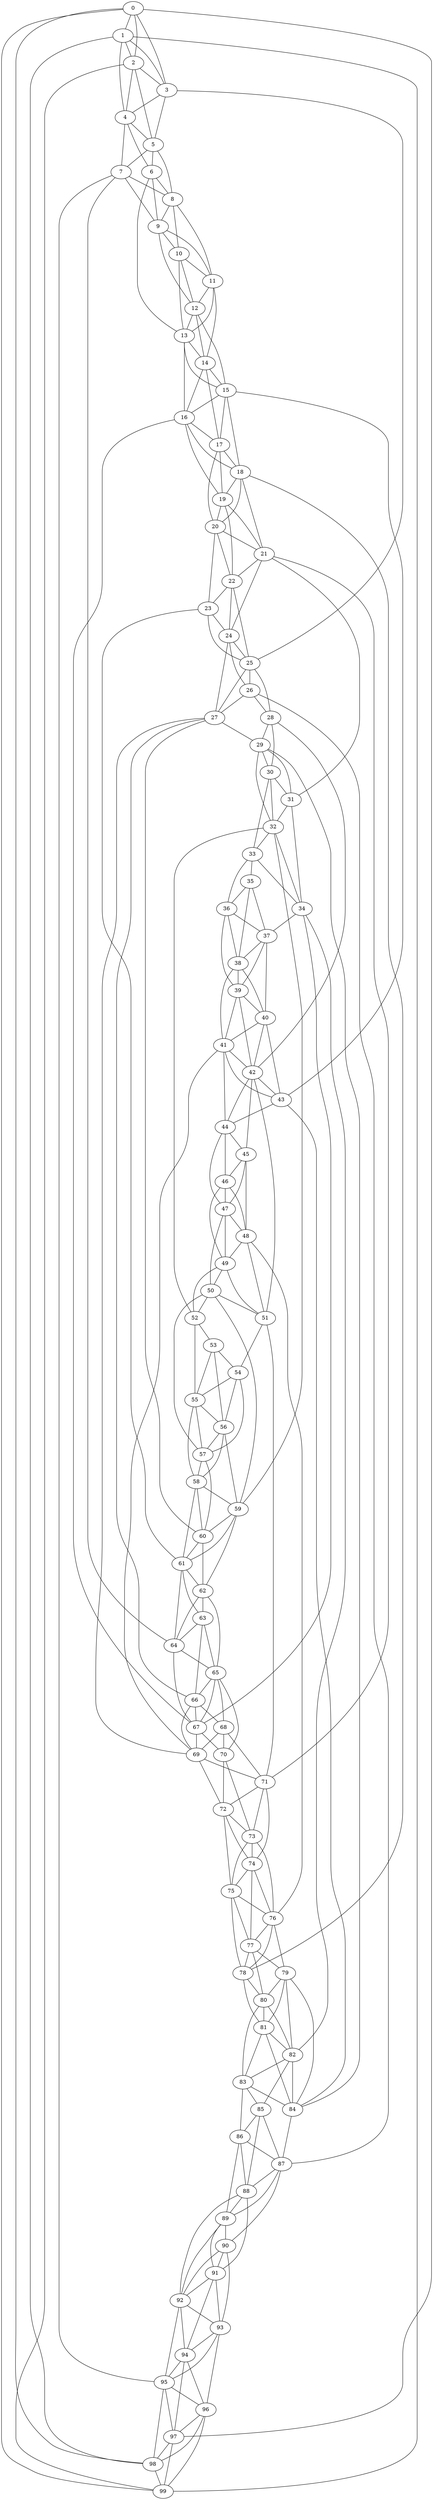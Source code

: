 strict graph "watts_strogatz_graph(100,6,0.1)" {
0;
1;
2;
3;
4;
5;
6;
7;
8;
9;
10;
11;
12;
13;
14;
15;
16;
17;
18;
19;
20;
21;
22;
23;
24;
25;
26;
27;
28;
29;
30;
31;
32;
33;
34;
35;
36;
37;
38;
39;
40;
41;
42;
43;
44;
45;
46;
47;
48;
49;
50;
51;
52;
53;
54;
55;
56;
57;
58;
59;
60;
61;
62;
63;
64;
65;
66;
67;
68;
69;
70;
71;
72;
73;
74;
75;
76;
77;
78;
79;
80;
81;
82;
83;
84;
85;
86;
87;
88;
89;
90;
91;
92;
93;
94;
95;
96;
97;
98;
99;
0 -- 1  [is_available=True, prob="1.0"];
0 -- 2  [is_available=True, prob="0.100113629104"];
0 -- 3  [is_available=True, prob="0.338003311064"];
0 -- 97  [is_available=True, prob="1.0"];
0 -- 98  [is_available=True, prob="0.572803785933"];
0 -- 99  [is_available=True, prob="0.391478106733"];
1 -- 2  [is_available=True, prob="0.00150531740073"];
1 -- 99  [is_available=True, prob="0.946135141157"];
1 -- 4  [is_available=True, prob="0.240842902477"];
1 -- 98  [is_available=True, prob="0.465221668883"];
1 -- 3  [is_available=True, prob="0.00621070388001"];
2 -- 3  [is_available=True, prob="0.77022236038"];
2 -- 4  [is_available=True, prob="0.916428595622"];
2 -- 5  [is_available=True, prob="0.547011110107"];
2 -- 99  [is_available=True, prob="0.0713366265351"];
3 -- 4  [is_available=True, prob="1.0"];
3 -- 5  [is_available=True, prob="0.29415335402"];
3 -- 25  [is_available=True, prob="0.128388013929"];
4 -- 5  [is_available=True, prob="0.775749548029"];
4 -- 6  [is_available=True, prob="0.933806390644"];
4 -- 7  [is_available=True, prob="0.556442128826"];
5 -- 6  [is_available=True, prob="1.0"];
5 -- 7  [is_available=True, prob="0.0860016058452"];
5 -- 8  [is_available=True, prob="0.923190941443"];
6 -- 8  [is_available=True, prob="0.614539158052"];
6 -- 9  [is_available=True, prob="1.0"];
6 -- 13  [is_available=True, prob="0.589949926355"];
7 -- 64  [is_available=True, prob="1.0"];
7 -- 8  [is_available=True, prob="0.209067404213"];
7 -- 9  [is_available=True, prob="0.243328993959"];
7 -- 95  [is_available=True, prob="0.931858985378"];
8 -- 9  [is_available=True, prob="0.408370166092"];
8 -- 10  [is_available=True, prob="0.41209757661"];
8 -- 11  [is_available=True, prob="1.0"];
9 -- 10  [is_available=True, prob="1.0"];
9 -- 11  [is_available=True, prob="0.0588564815876"];
9 -- 12  [is_available=True, prob="1.0"];
10 -- 11  [is_available=True, prob="0.373809960738"];
10 -- 12  [is_available=True, prob="1.0"];
10 -- 13  [is_available=True, prob="0.610982199425"];
11 -- 12  [is_available=True, prob="0.136789543815"];
11 -- 13  [is_available=True, prob="0.804760401964"];
11 -- 14  [is_available=True, prob="0.255102502679"];
12 -- 13  [is_available=True, prob="0.360541412993"];
12 -- 14  [is_available=True, prob="0.92121598343"];
12 -- 15  [is_available=True, prob="0.116481522891"];
13 -- 14  [is_available=True, prob="1.0"];
13 -- 15  [is_available=True, prob="0.682183991077"];
13 -- 16  [is_available=True, prob="1.0"];
14 -- 15  [is_available=True, prob="0.171762052024"];
14 -- 16  [is_available=True, prob="1.0"];
14 -- 17  [is_available=True, prob="0.373861851779"];
15 -- 43  [is_available=True, prob="0.591253715234"];
15 -- 16  [is_available=True, prob="0.850364445791"];
15 -- 17  [is_available=True, prob="0.030706048169"];
15 -- 18  [is_available=True, prob="0.996730972012"];
16 -- 67  [is_available=True, prob="0.122636280196"];
16 -- 17  [is_available=True, prob="0.247990403019"];
16 -- 18  [is_available=True, prob="0.963155597279"];
16 -- 19  [is_available=True, prob="1.0"];
17 -- 18  [is_available=True, prob="0.185715718545"];
17 -- 19  [is_available=True, prob="0.580073384219"];
17 -- 20  [is_available=True, prob="0.802918454915"];
18 -- 78  [is_available=True, prob="0.252918616841"];
18 -- 19  [is_available=True, prob="1.0"];
18 -- 20  [is_available=True, prob="1.0"];
18 -- 21  [is_available=True, prob="1.0"];
19 -- 20  [is_available=True, prob="0.128336912718"];
19 -- 21  [is_available=True, prob="1.0"];
19 -- 22  [is_available=True, prob="0.0344887041247"];
20 -- 21  [is_available=True, prob="0.10779251892"];
20 -- 22  [is_available=True, prob="1.0"];
20 -- 23  [is_available=True, prob="0.77950698991"];
21 -- 71  [is_available=True, prob="0.369216986462"];
21 -- 22  [is_available=True, prob="0.671806549795"];
21 -- 24  [is_available=True, prob="0.233508029301"];
21 -- 31  [is_available=True, prob="0.492532617013"];
22 -- 23  [is_available=True, prob="0.919614913808"];
22 -- 24  [is_available=True, prob="0.441710133679"];
22 -- 25  [is_available=True, prob="1.0"];
23 -- 24  [is_available=True, prob="0.249025915825"];
23 -- 25  [is_available=True, prob="0.0357029087725"];
23 -- 61  [is_available=True, prob="0.0383177444458"];
24 -- 25  [is_available=True, prob="0.991108273669"];
24 -- 26  [is_available=True, prob="0.00417461917882"];
24 -- 27  [is_available=True, prob="0.438918593335"];
25 -- 26  [is_available=True, prob="1.0"];
25 -- 27  [is_available=True, prob="0.79083138383"];
25 -- 28  [is_available=True, prob="0.918470631997"];
26 -- 87  [is_available=True, prob="1.0"];
26 -- 27  [is_available=True, prob="0.17806593282"];
26 -- 28  [is_available=True, prob="0.764658561948"];
27 -- 66  [is_available=True, prob="1.0"];
27 -- 69  [is_available=True, prob="0.787464212378"];
27 -- 60  [is_available=True, prob="1.0"];
27 -- 29  [is_available=True, prob="1.0"];
28 -- 42  [is_available=True, prob="0.361199046204"];
28 -- 29  [is_available=True, prob="0.0219826668229"];
28 -- 30  [is_available=True, prob="0.22926923154"];
29 -- 32  [is_available=True, prob="0.013956394846"];
29 -- 84  [is_available=True, prob="0.16262573281"];
29 -- 30  [is_available=True, prob="1.0"];
29 -- 31  [is_available=True, prob="0.633743790241"];
30 -- 32  [is_available=True, prob="1.0"];
30 -- 33  [is_available=True, prob="0.879664989684"];
30 -- 31  [is_available=True, prob="0.00933565634939"];
31 -- 32  [is_available=True, prob="0.828048152638"];
31 -- 34  [is_available=True, prob="0.389612742574"];
32 -- 33  [is_available=True, prob="0.0337201205036"];
32 -- 34  [is_available=True, prob="0.629075243312"];
32 -- 52  [is_available=True, prob="1.0"];
32 -- 59  [is_available=True, prob="0.702513734627"];
33 -- 34  [is_available=True, prob="1.0"];
33 -- 35  [is_available=True, prob="0.310325016198"];
33 -- 36  [is_available=True, prob="0.375602130119"];
34 -- 67  [is_available=True, prob="0.176187478507"];
34 -- 37  [is_available=True, prob="0.452832213796"];
34 -- 82  [is_available=True, prob="0.240154693937"];
35 -- 36  [is_available=True, prob="0.216297006116"];
35 -- 37  [is_available=True, prob="0.835849523281"];
35 -- 38  [is_available=True, prob="0.355088265297"];
36 -- 37  [is_available=True, prob="0.975753055358"];
36 -- 38  [is_available=True, prob="0.130717976375"];
36 -- 39  [is_available=True, prob="1.0"];
37 -- 38  [is_available=True, prob="0.136067943949"];
37 -- 39  [is_available=True, prob="0.177152044968"];
37 -- 40  [is_available=True, prob="0.61670783776"];
38 -- 39  [is_available=True, prob="1.0"];
38 -- 40  [is_available=True, prob="0.473624800802"];
38 -- 41  [is_available=True, prob="0.456611687907"];
39 -- 40  [is_available=True, prob="0.204910550669"];
39 -- 41  [is_available=True, prob="0.667018739594"];
39 -- 42  [is_available=True, prob="0.997443020669"];
40 -- 41  [is_available=True, prob="0.145197666108"];
40 -- 42  [is_available=True, prob="0.164713762849"];
40 -- 43  [is_available=True, prob="0.604434896895"];
41 -- 69  [is_available=True, prob="0.474975599993"];
41 -- 42  [is_available=True, prob="0.856684626052"];
41 -- 43  [is_available=True, prob="0.816300159605"];
41 -- 44  [is_available=True, prob="0.313217288734"];
42 -- 43  [is_available=True, prob="1.0"];
42 -- 44  [is_available=True, prob="0.0221070201053"];
42 -- 45  [is_available=True, prob="0.466769130181"];
42 -- 51  [is_available=True, prob="1.0"];
43 -- 44  [is_available=True, prob="1.0"];
43 -- 84  [is_available=True, prob="1.0"];
44 -- 45  [is_available=True, prob="0.556591792205"];
44 -- 46  [is_available=True, prob="0.117543209995"];
44 -- 47  [is_available=True, prob="1.0"];
45 -- 46  [is_available=True, prob="0.136893720994"];
45 -- 47  [is_available=True, prob="1.0"];
45 -- 48  [is_available=True, prob="0.818768877339"];
46 -- 47  [is_available=True, prob="0.0351693487184"];
46 -- 48  [is_available=True, prob="0.731148710914"];
46 -- 49  [is_available=True, prob="0.371791258772"];
47 -- 48  [is_available=True, prob="0.506026275993"];
47 -- 49  [is_available=True, prob="0.554225012034"];
47 -- 50  [is_available=True, prob="0.713089787607"];
48 -- 76  [is_available=True, prob="0.451255524099"];
48 -- 49  [is_available=True, prob="0.740128455519"];
48 -- 51  [is_available=True, prob="0.936432246748"];
49 -- 50  [is_available=True, prob="0.411370116553"];
49 -- 51  [is_available=True, prob="1.0"];
49 -- 52  [is_available=True, prob="0.154822909168"];
50 -- 51  [is_available=True, prob="0.212621870197"];
50 -- 52  [is_available=True, prob="0.982981732543"];
50 -- 57  [is_available=True, prob="0.304329267141"];
50 -- 59  [is_available=True, prob="0.22521905089"];
51 -- 71  [is_available=True, prob="1.0"];
51 -- 54  [is_available=True, prob="0.268133746241"];
52 -- 53  [is_available=True, prob="0.181800164441"];
52 -- 55  [is_available=True, prob="0.73070384093"];
53 -- 54  [is_available=True, prob="0.235428628438"];
53 -- 55  [is_available=True, prob="0.763852824625"];
53 -- 56  [is_available=True, prob="0.650769724815"];
54 -- 55  [is_available=True, prob="0.739535788506"];
54 -- 56  [is_available=True, prob="0.280972219669"];
54 -- 57  [is_available=True, prob="0.167023929552"];
55 -- 56  [is_available=True, prob="1.0"];
55 -- 57  [is_available=True, prob="1.0"];
55 -- 58  [is_available=True, prob="0.0412059589917"];
56 -- 57  [is_available=True, prob="1.0"];
56 -- 58  [is_available=True, prob="1.0"];
56 -- 59  [is_available=True, prob="0.54347166399"];
57 -- 58  [is_available=True, prob="0.263751119284"];
57 -- 60  [is_available=True, prob="1.0"];
58 -- 59  [is_available=True, prob="0.947074844266"];
58 -- 60  [is_available=True, prob="0.407268679871"];
58 -- 61  [is_available=True, prob="0.675095702045"];
59 -- 60  [is_available=True, prob="0.382365400344"];
59 -- 61  [is_available=True, prob="0.678244052374"];
59 -- 62  [is_available=True, prob="0.53568001196"];
60 -- 61  [is_available=True, prob="0.866857371035"];
60 -- 62  [is_available=True, prob="0.555172548657"];
61 -- 64  [is_available=True, prob="0.785724656414"];
61 -- 62  [is_available=True, prob="1.0"];
61 -- 63  [is_available=True, prob="0.329421990461"];
62 -- 64  [is_available=True, prob="0.839629831885"];
62 -- 65  [is_available=True, prob="0.699016845244"];
62 -- 63  [is_available=True, prob="0.0151774831812"];
63 -- 64  [is_available=True, prob="1.0"];
63 -- 65  [is_available=True, prob="1.0"];
63 -- 66  [is_available=True, prob="0.790877329181"];
64 -- 65  [is_available=True, prob="1.0"];
64 -- 67  [is_available=True, prob="0.486397399421"];
65 -- 66  [is_available=True, prob="0.685451264285"];
65 -- 67  [is_available=True, prob="0.265264957736"];
65 -- 68  [is_available=True, prob="0.705945652903"];
65 -- 70  [is_available=True, prob="0.0202959094302"];
66 -- 67  [is_available=True, prob="0.846402355142"];
66 -- 68  [is_available=True, prob="0.14549950819"];
66 -- 69  [is_available=True, prob="0.580293102448"];
67 -- 69  [is_available=True, prob="0.0442628846748"];
67 -- 70  [is_available=True, prob="0.268728724491"];
68 -- 69  [is_available=True, prob="0.685617243602"];
68 -- 70  [is_available=True, prob="0.856539042365"];
68 -- 71  [is_available=True, prob="0.937418574339"];
69 -- 71  [is_available=True, prob="1.0"];
69 -- 72  [is_available=True, prob="0.00809261101764"];
70 -- 72  [is_available=True, prob="0.673313881762"];
70 -- 73  [is_available=True, prob="0.0600267390578"];
71 -- 72  [is_available=True, prob="1.0"];
71 -- 73  [is_available=True, prob="0.355510047094"];
71 -- 74  [is_available=True, prob="0.281167284604"];
72 -- 73  [is_available=True, prob="0.940820738802"];
72 -- 74  [is_available=True, prob="0.713549616648"];
72 -- 75  [is_available=True, prob="0.356984049979"];
73 -- 74  [is_available=True, prob="0.551787685943"];
73 -- 75  [is_available=True, prob="0.754083332283"];
73 -- 76  [is_available=True, prob="0.818827290868"];
74 -- 75  [is_available=True, prob="0.0501616204623"];
74 -- 76  [is_available=True, prob="0.875415452926"];
74 -- 77  [is_available=True, prob="1.0"];
75 -- 76  [is_available=True, prob="0.494737431419"];
75 -- 77  [is_available=True, prob="1.0"];
75 -- 78  [is_available=True, prob="0.59260018333"];
76 -- 77  [is_available=True, prob="0.975971256251"];
76 -- 78  [is_available=True, prob="0.876365422115"];
76 -- 79  [is_available=True, prob="0.163583757502"];
77 -- 78  [is_available=True, prob="0.278955568598"];
77 -- 79  [is_available=True, prob="0.013012586333"];
77 -- 80  [is_available=True, prob="0.398585697512"];
78 -- 80  [is_available=True, prob="0.449349975586"];
78 -- 81  [is_available=True, prob="0.602352402373"];
79 -- 80  [is_available=True, prob="0.634608767135"];
79 -- 81  [is_available=True, prob="1.0"];
79 -- 82  [is_available=True, prob="0.618611458312"];
79 -- 84  [is_available=True, prob="0.947174877145"];
80 -- 81  [is_available=True, prob="0.26359311367"];
80 -- 82  [is_available=True, prob="0.997783026897"];
80 -- 83  [is_available=True, prob="0.348434353868"];
81 -- 82  [is_available=True, prob="0.352522762414"];
81 -- 83  [is_available=True, prob="0.291227796333"];
81 -- 84  [is_available=True, prob="0.842797258777"];
82 -- 83  [is_available=True, prob="0.0289208731717"];
82 -- 84  [is_available=True, prob="0.923556459076"];
82 -- 85  [is_available=True, prob="0.350649068014"];
83 -- 84  [is_available=True, prob="0.107192071521"];
83 -- 85  [is_available=True, prob="0.749151106302"];
83 -- 86  [is_available=True, prob="0.484986260746"];
84 -- 87  [is_available=True, prob="1.0"];
85 -- 86  [is_available=True, prob="1.0"];
85 -- 87  [is_available=True, prob="0.511401364114"];
85 -- 88  [is_available=True, prob="0.172877799395"];
86 -- 87  [is_available=True, prob="0.530010142745"];
86 -- 88  [is_available=True, prob="0.269911223997"];
86 -- 89  [is_available=True, prob="0.444265337973"];
87 -- 88  [is_available=True, prob="0.240510441739"];
87 -- 89  [is_available=True, prob="0.678386986278"];
87 -- 90  [is_available=True, prob="0.800952962759"];
88 -- 89  [is_available=True, prob="0.681188768642"];
88 -- 91  [is_available=True, prob="0.349446660944"];
88 -- 92  [is_available=True, prob="0.0042459263006"];
89 -- 90  [is_available=True, prob="0.883864576456"];
89 -- 91  [is_available=True, prob="0.306747974553"];
89 -- 92  [is_available=True, prob="0.538895453064"];
90 -- 91  [is_available=True, prob="0.086747988526"];
90 -- 92  [is_available=True, prob="1.0"];
90 -- 93  [is_available=True, prob="0.661541093956"];
91 -- 92  [is_available=True, prob="1.0"];
91 -- 93  [is_available=True, prob="0.156202573015"];
91 -- 94  [is_available=True, prob="0.141814057981"];
92 -- 93  [is_available=True, prob="0.545230117352"];
92 -- 94  [is_available=True, prob="0.124423493679"];
92 -- 95  [is_available=True, prob="0.712886840644"];
93 -- 96  [is_available=True, prob="1.0"];
93 -- 94  [is_available=True, prob="0.670428779891"];
93 -- 95  [is_available=True, prob="0.997637620792"];
94 -- 96  [is_available=True, prob="0.0969825598375"];
94 -- 97  [is_available=True, prob="0.138624668946"];
94 -- 95  [is_available=True, prob="0.775997496189"];
95 -- 96  [is_available=True, prob="0.970863185483"];
95 -- 97  [is_available=True, prob="0.431119574197"];
95 -- 98  [is_available=True, prob="1.0"];
96 -- 97  [is_available=True, prob="0.579391009815"];
96 -- 98  [is_available=True, prob="1.0"];
96 -- 99  [is_available=True, prob="1.0"];
97 -- 98  [is_available=True, prob="1.0"];
97 -- 99  [is_available=True, prob="0.674309125507"];
98 -- 99  [is_available=True, prob="0.113684066239"];
}
